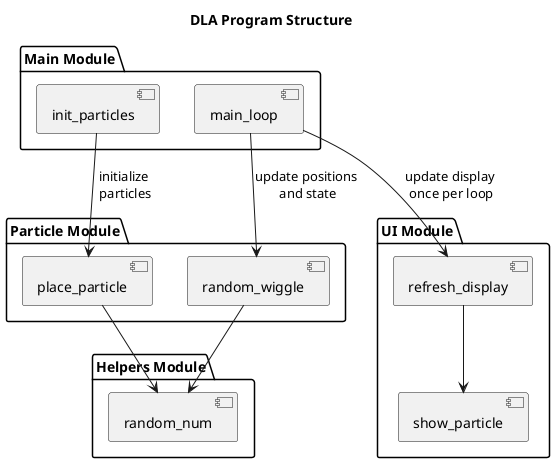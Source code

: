 @startuml Structure

title "DLA Program Structure"

together {
  package "Main Module" {
    [init_particles]
    [main_loop]
  }
  
  package "Particle Module" {
      [place_particle]
      [random_wiggle]
  }
  
  package "Helpers Module" {
    '[console_log]
    [random_num]
  }
}

package "UI Module" {
  [refresh_display]
  [show_particle]
}

init_particles --> place_particle : initialize\n particles
place_particle --> random_num

main_loop --> random_wiggle : update positions\n and state
random_wiggle --> random_num

main_loop --> refresh_display : update display\n once per loop
refresh_display --> show_particle

@enduml
